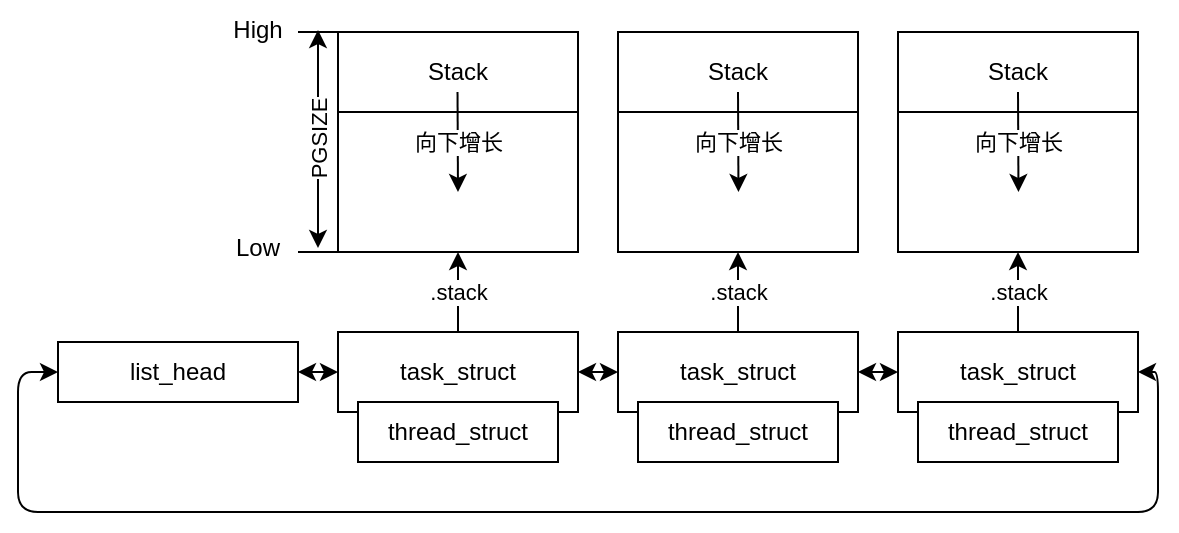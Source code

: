 <mxfile>
    <diagram id="vo0tkf5X_ReAiEvZ1G07" name="Page-1">
        <mxGraphModel dx="340" dy="234" grid="1" gridSize="10" guides="1" tooltips="1" connect="1" arrows="1" fold="1" page="1" pageScale="1" pageWidth="850" pageHeight="1100" math="0" shadow="0">
            <root>
                <mxCell id="0"/>
                <mxCell id="1" parent="0"/>
                <mxCell id="2" value="" style="rounded=0;whiteSpace=wrap;html=1;movable=1;resizable=1;rotatable=1;deletable=1;editable=1;locked=0;connectable=1;" parent="1" vertex="1">
                    <mxGeometry x="170" y="190" width="120" height="110" as="geometry"/>
                </mxCell>
                <mxCell id="3" value="" style="endArrow=none;html=1;" parent="1" edge="1">
                    <mxGeometry width="50" height="50" relative="1" as="geometry">
                        <mxPoint x="150" y="190" as="sourcePoint"/>
                        <mxPoint x="170" y="190" as="targetPoint"/>
                    </mxGeometry>
                </mxCell>
                <mxCell id="4" value="" style="endArrow=none;html=1;" parent="1" edge="1">
                    <mxGeometry width="50" height="50" relative="1" as="geometry">
                        <mxPoint x="150" y="300" as="sourcePoint"/>
                        <mxPoint x="170" y="300" as="targetPoint"/>
                    </mxGeometry>
                </mxCell>
                <mxCell id="5" value="PGSIZE" style="endArrow=classic;startArrow=classic;html=1;horizontal=0;exitX=1;exitY=0.5;exitDx=0;exitDy=0;entryX=1;entryY=0.5;entryDx=0;entryDy=0;" parent="1" source="7" edge="1" target="6">
                    <mxGeometry width="50" height="50" relative="1" as="geometry">
                        <mxPoint x="160" y="370" as="sourcePoint"/>
                        <mxPoint x="160" y="160" as="targetPoint"/>
                    </mxGeometry>
                </mxCell>
                <mxCell id="6" value="High" style="text;html=1;align=center;verticalAlign=middle;whiteSpace=wrap;rounded=0;" parent="1" vertex="1">
                    <mxGeometry x="100" y="174" width="60" height="30" as="geometry"/>
                </mxCell>
                <mxCell id="7" value="Low" style="text;html=1;align=center;verticalAlign=middle;whiteSpace=wrap;rounded=0;" parent="1" vertex="1">
                    <mxGeometry x="100" y="283" width="60" height="30" as="geometry"/>
                </mxCell>
                <mxCell id="8" value="Stack" style="rounded=0;whiteSpace=wrap;html=1;" parent="1" vertex="1">
                    <mxGeometry x="170" y="190" width="120" height="40" as="geometry"/>
                </mxCell>
                <mxCell id="55" value=".stack" style="edgeStyle=none;html=1;" parent="1" source="9" target="2" edge="1">
                    <mxGeometry relative="1" as="geometry">
                        <mxPoint as="offset"/>
                    </mxGeometry>
                </mxCell>
                <mxCell id="9" value="task_struct" style="rounded=0;whiteSpace=wrap;html=1;" parent="1" vertex="1">
                    <mxGeometry x="170" y="340" width="120" height="40" as="geometry"/>
                </mxCell>
                <mxCell id="10" value="向下增长" style="endArrow=classic;html=1;" parent="1" edge="1">
                    <mxGeometry width="50" height="50" relative="1" as="geometry">
                        <mxPoint x="229.76" y="220" as="sourcePoint"/>
                        <mxPoint x="230" y="270" as="targetPoint"/>
                    </mxGeometry>
                </mxCell>
                <mxCell id="11" value="thread_struct" style="rounded=0;whiteSpace=wrap;html=1;" parent="1" vertex="1">
                    <mxGeometry x="180" y="375" width="100" height="30" as="geometry"/>
                </mxCell>
                <mxCell id="56" value=".stack" style="edgeStyle=none;html=1;entryX=0.5;entryY=1;entryDx=0;entryDy=0;" parent="1" source="43" edge="1">
                    <mxGeometry relative="1" as="geometry">
                        <mxPoint x="370" y="300" as="targetPoint"/>
                    </mxGeometry>
                </mxCell>
                <mxCell id="43" value="task_struct" style="rounded=0;whiteSpace=wrap;html=1;" parent="1" vertex="1">
                    <mxGeometry x="310" y="340" width="120" height="40" as="geometry"/>
                </mxCell>
                <mxCell id="57" value=".stack" style="edgeStyle=none;html=1;entryX=0.5;entryY=1;entryDx=0;entryDy=0;" parent="1" source="44" edge="1">
                    <mxGeometry relative="1" as="geometry">
                        <mxPoint x="510" y="300" as="targetPoint"/>
                    </mxGeometry>
                </mxCell>
                <mxCell id="44" value="task_struct" style="rounded=0;whiteSpace=wrap;html=1;" parent="1" vertex="1">
                    <mxGeometry x="450" y="340" width="120" height="40" as="geometry"/>
                </mxCell>
                <mxCell id="45" value="" style="endArrow=classic;startArrow=classic;html=1;exitX=1;exitY=0.5;exitDx=0;exitDy=0;entryX=0;entryY=0.5;entryDx=0;entryDy=0;" parent="1" source="9" target="43" edge="1">
                    <mxGeometry width="50" height="50" relative="1" as="geometry">
                        <mxPoint x="330" y="390" as="sourcePoint"/>
                        <mxPoint x="380" y="340" as="targetPoint"/>
                    </mxGeometry>
                </mxCell>
                <mxCell id="46" value="" style="endArrow=classic;startArrow=classic;html=1;exitX=1;exitY=0.5;exitDx=0;exitDy=0;entryX=0;entryY=0.5;entryDx=0;entryDy=0;" parent="1" source="43" target="44" edge="1">
                    <mxGeometry width="50" height="50" relative="1" as="geometry">
                        <mxPoint x="420" y="510" as="sourcePoint"/>
                        <mxPoint x="470" y="460" as="targetPoint"/>
                    </mxGeometry>
                </mxCell>
                <mxCell id="47" value="" style="endArrow=classic;startArrow=classic;html=1;exitX=0;exitY=0.5;exitDx=0;exitDy=0;entryX=1;entryY=0.5;entryDx=0;entryDy=0;elbow=vertical;edgeStyle=orthogonalEdgeStyle;" parent="1" source="51" target="44" edge="1">
                    <mxGeometry width="50" height="50" relative="1" as="geometry">
                        <mxPoint x="240" y="510" as="sourcePoint"/>
                        <mxPoint x="290" y="460" as="targetPoint"/>
                        <Array as="points">
                            <mxPoint x="10" y="360"/>
                            <mxPoint x="10" y="430"/>
                            <mxPoint x="580" y="430"/>
                            <mxPoint x="580" y="360"/>
                        </Array>
                    </mxGeometry>
                </mxCell>
                <mxCell id="51" value="list_head" style="rounded=0;whiteSpace=wrap;html=1;" parent="1" vertex="1">
                    <mxGeometry x="30" y="345" width="120" height="30" as="geometry"/>
                </mxCell>
                <mxCell id="52" value="" style="endArrow=classic;startArrow=classic;html=1;" parent="1" source="51" target="9" edge="1">
                    <mxGeometry width="50" height="50" relative="1" as="geometry">
                        <mxPoint x="170" y="470" as="sourcePoint"/>
                        <mxPoint x="220" y="420" as="targetPoint"/>
                    </mxGeometry>
                </mxCell>
                <mxCell id="53" value="thread_struct" style="rounded=0;whiteSpace=wrap;html=1;" parent="1" vertex="1">
                    <mxGeometry x="320" y="375" width="100" height="30" as="geometry"/>
                </mxCell>
                <mxCell id="54" value="thread_struct" style="rounded=0;whiteSpace=wrap;html=1;" parent="1" vertex="1">
                    <mxGeometry x="460" y="375" width="100" height="30" as="geometry"/>
                </mxCell>
                <mxCell id="59" value="" style="rounded=0;whiteSpace=wrap;html=1;" parent="1" vertex="1">
                    <mxGeometry x="310" y="190" width="120" height="110" as="geometry"/>
                </mxCell>
                <mxCell id="60" value="Stack" style="rounded=0;whiteSpace=wrap;html=1;" parent="1" vertex="1">
                    <mxGeometry x="310" y="190" width="120" height="40" as="geometry"/>
                </mxCell>
                <mxCell id="63" value="" style="rounded=0;whiteSpace=wrap;html=1;" parent="1" vertex="1">
                    <mxGeometry x="450" y="190" width="120" height="110" as="geometry"/>
                </mxCell>
                <mxCell id="64" value="Stack" style="rounded=0;whiteSpace=wrap;html=1;" parent="1" vertex="1">
                    <mxGeometry x="450" y="190" width="120" height="40" as="geometry"/>
                </mxCell>
                <mxCell id="68" value="向下增长" style="endArrow=classic;html=1;" parent="1" edge="1">
                    <mxGeometry width="50" height="50" relative="1" as="geometry">
                        <mxPoint x="370" y="220" as="sourcePoint"/>
                        <mxPoint x="370.24" y="270" as="targetPoint"/>
                    </mxGeometry>
                </mxCell>
                <mxCell id="71" value="向下增长" style="endArrow=classic;html=1;" parent="1" edge="1">
                    <mxGeometry width="50" height="50" relative="1" as="geometry">
                        <mxPoint x="510" y="220" as="sourcePoint"/>
                        <mxPoint x="510.24" y="270" as="targetPoint"/>
                    </mxGeometry>
                </mxCell>
            </root>
        </mxGraphModel>
    </diagram>
</mxfile>